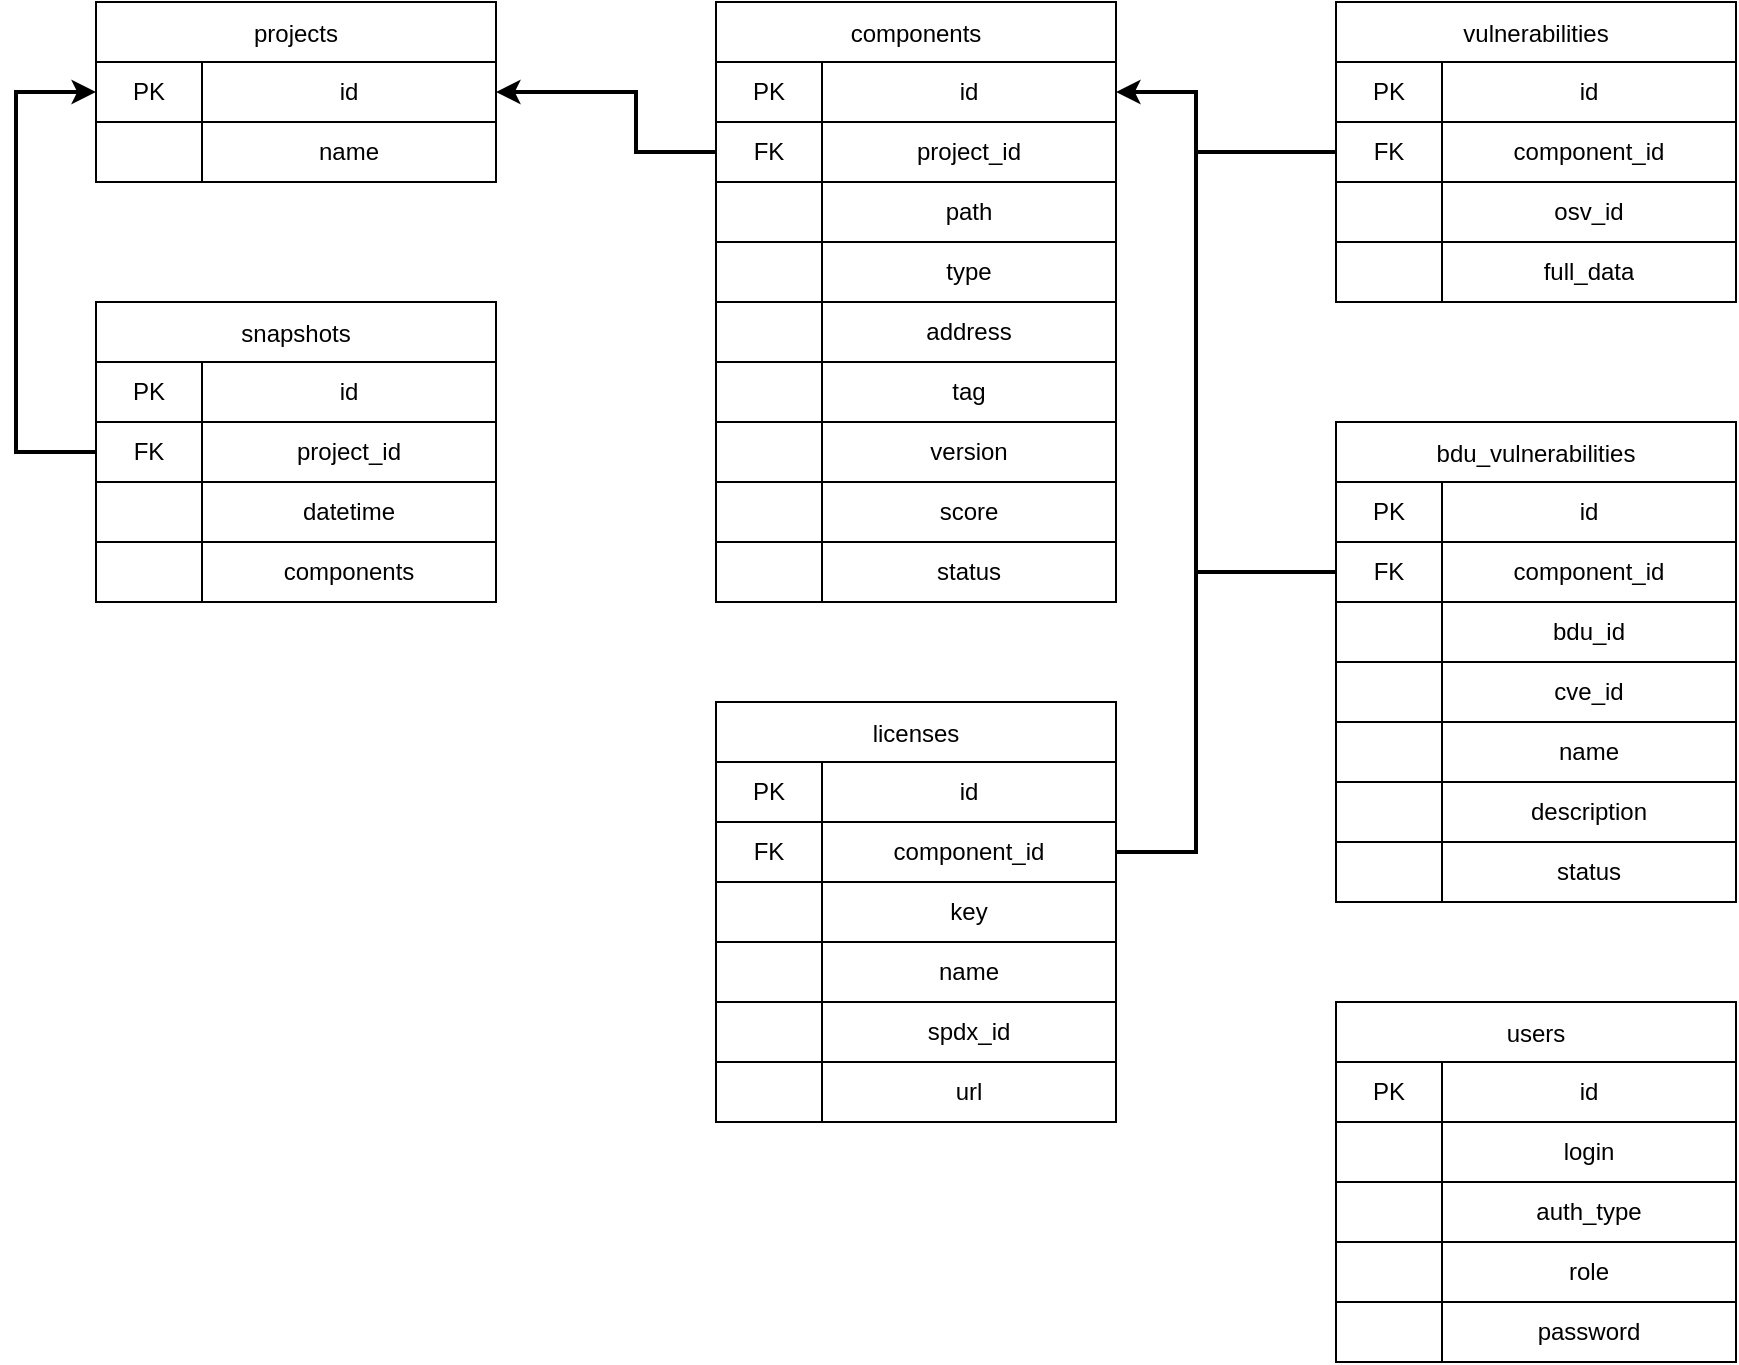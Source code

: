 <mxfile version="26.0.16">
  <diagram name="Страница — 1" id="Rh8N5LKjMndREaE10BPL">
    <mxGraphModel dx="1434" dy="791" grid="1" gridSize="10" guides="1" tooltips="1" connect="1" arrows="1" fold="1" page="0" pageScale="1" pageWidth="827" pageHeight="1169" math="0" shadow="0">
      <root>
        <mxCell id="0" />
        <mxCell id="1" parent="0" />
        <mxCell id="hA5qqlmzp00c2_-T4oen-1" value="projects" style="shape=table;startSize=30;container=1;collapsible=0;childLayout=tableLayout;" vertex="1" parent="1">
          <mxGeometry x="70" y="60" width="200" height="90" as="geometry" />
        </mxCell>
        <mxCell id="hA5qqlmzp00c2_-T4oen-2" value="" style="shape=tableRow;horizontal=0;startSize=0;swimlaneHead=0;swimlaneBody=0;strokeColor=inherit;top=0;left=0;bottom=0;right=0;collapsible=0;dropTarget=0;fillColor=none;points=[[0,0.5],[1,0.5]];portConstraint=eastwest;" vertex="1" parent="hA5qqlmzp00c2_-T4oen-1">
          <mxGeometry y="30" width="200" height="30" as="geometry" />
        </mxCell>
        <mxCell id="hA5qqlmzp00c2_-T4oen-11" value="PK" style="shape=partialRectangle;html=1;whiteSpace=wrap;connectable=0;strokeColor=inherit;overflow=hidden;fillColor=none;top=0;left=0;bottom=0;right=0;pointerEvents=1;" vertex="1" parent="hA5qqlmzp00c2_-T4oen-2">
          <mxGeometry width="53" height="30" as="geometry">
            <mxRectangle width="53" height="30" as="alternateBounds" />
          </mxGeometry>
        </mxCell>
        <mxCell id="hA5qqlmzp00c2_-T4oen-3" value="id" style="shape=partialRectangle;html=1;whiteSpace=wrap;connectable=0;strokeColor=inherit;overflow=hidden;fillColor=none;top=0;left=0;bottom=0;right=0;pointerEvents=1;" vertex="1" parent="hA5qqlmzp00c2_-T4oen-2">
          <mxGeometry x="53" width="147" height="30" as="geometry">
            <mxRectangle width="147" height="30" as="alternateBounds" />
          </mxGeometry>
        </mxCell>
        <mxCell id="hA5qqlmzp00c2_-T4oen-5" value="" style="shape=tableRow;horizontal=0;startSize=0;swimlaneHead=0;swimlaneBody=0;strokeColor=inherit;top=0;left=0;bottom=0;right=0;collapsible=0;dropTarget=0;fillColor=none;points=[[0,0.5],[1,0.5]];portConstraint=eastwest;" vertex="1" parent="hA5qqlmzp00c2_-T4oen-1">
          <mxGeometry y="60" width="200" height="30" as="geometry" />
        </mxCell>
        <mxCell id="hA5qqlmzp00c2_-T4oen-12" style="shape=partialRectangle;html=1;whiteSpace=wrap;connectable=0;strokeColor=inherit;overflow=hidden;fillColor=none;top=0;left=0;bottom=0;right=0;pointerEvents=1;" vertex="1" parent="hA5qqlmzp00c2_-T4oen-5">
          <mxGeometry width="53" height="30" as="geometry">
            <mxRectangle width="53" height="30" as="alternateBounds" />
          </mxGeometry>
        </mxCell>
        <mxCell id="hA5qqlmzp00c2_-T4oen-6" value="name" style="shape=partialRectangle;html=1;whiteSpace=wrap;connectable=0;strokeColor=inherit;overflow=hidden;fillColor=none;top=0;left=0;bottom=0;right=0;pointerEvents=1;" vertex="1" parent="hA5qqlmzp00c2_-T4oen-5">
          <mxGeometry x="53" width="147" height="30" as="geometry">
            <mxRectangle width="147" height="30" as="alternateBounds" />
          </mxGeometry>
        </mxCell>
        <mxCell id="hA5qqlmzp00c2_-T4oen-14" value="components" style="shape=table;startSize=30;container=1;collapsible=0;childLayout=tableLayout;" vertex="1" parent="1">
          <mxGeometry x="380" y="60" width="200" height="300" as="geometry" />
        </mxCell>
        <mxCell id="hA5qqlmzp00c2_-T4oen-15" value="" style="shape=tableRow;horizontal=0;startSize=0;swimlaneHead=0;swimlaneBody=0;strokeColor=inherit;top=0;left=0;bottom=0;right=0;collapsible=0;dropTarget=0;fillColor=none;points=[[0,0.5],[1,0.5]];portConstraint=eastwest;" vertex="1" parent="hA5qqlmzp00c2_-T4oen-14">
          <mxGeometry y="30" width="200" height="30" as="geometry" />
        </mxCell>
        <mxCell id="hA5qqlmzp00c2_-T4oen-16" value="PK" style="shape=partialRectangle;html=1;whiteSpace=wrap;connectable=0;strokeColor=inherit;overflow=hidden;fillColor=none;top=0;left=0;bottom=0;right=0;pointerEvents=1;" vertex="1" parent="hA5qqlmzp00c2_-T4oen-15">
          <mxGeometry width="53" height="30" as="geometry">
            <mxRectangle width="53" height="30" as="alternateBounds" />
          </mxGeometry>
        </mxCell>
        <mxCell id="hA5qqlmzp00c2_-T4oen-17" value="id" style="shape=partialRectangle;html=1;whiteSpace=wrap;connectable=0;strokeColor=inherit;overflow=hidden;fillColor=none;top=0;left=0;bottom=0;right=0;pointerEvents=1;" vertex="1" parent="hA5qqlmzp00c2_-T4oen-15">
          <mxGeometry x="53" width="147" height="30" as="geometry">
            <mxRectangle width="147" height="30" as="alternateBounds" />
          </mxGeometry>
        </mxCell>
        <mxCell id="hA5qqlmzp00c2_-T4oen-18" value="" style="shape=tableRow;horizontal=0;startSize=0;swimlaneHead=0;swimlaneBody=0;strokeColor=inherit;top=0;left=0;bottom=0;right=0;collapsible=0;dropTarget=0;fillColor=none;points=[[0,0.5],[1,0.5]];portConstraint=eastwest;" vertex="1" parent="hA5qqlmzp00c2_-T4oen-14">
          <mxGeometry y="60" width="200" height="30" as="geometry" />
        </mxCell>
        <mxCell id="hA5qqlmzp00c2_-T4oen-19" value="FK" style="shape=partialRectangle;html=1;whiteSpace=wrap;connectable=0;strokeColor=inherit;overflow=hidden;fillColor=none;top=0;left=0;bottom=0;right=0;pointerEvents=1;" vertex="1" parent="hA5qqlmzp00c2_-T4oen-18">
          <mxGeometry width="53" height="30" as="geometry">
            <mxRectangle width="53" height="30" as="alternateBounds" />
          </mxGeometry>
        </mxCell>
        <mxCell id="hA5qqlmzp00c2_-T4oen-20" value="project_id" style="shape=partialRectangle;html=1;whiteSpace=wrap;connectable=0;strokeColor=inherit;overflow=hidden;fillColor=none;top=0;left=0;bottom=0;right=0;pointerEvents=1;" vertex="1" parent="hA5qqlmzp00c2_-T4oen-18">
          <mxGeometry x="53" width="147" height="30" as="geometry">
            <mxRectangle width="147" height="30" as="alternateBounds" />
          </mxGeometry>
        </mxCell>
        <mxCell id="hA5qqlmzp00c2_-T4oen-21" style="shape=tableRow;horizontal=0;startSize=0;swimlaneHead=0;swimlaneBody=0;strokeColor=inherit;top=0;left=0;bottom=0;right=0;collapsible=0;dropTarget=0;fillColor=none;points=[[0,0.5],[1,0.5]];portConstraint=eastwest;" vertex="1" parent="hA5qqlmzp00c2_-T4oen-14">
          <mxGeometry y="90" width="200" height="30" as="geometry" />
        </mxCell>
        <mxCell id="hA5qqlmzp00c2_-T4oen-22" style="shape=partialRectangle;html=1;whiteSpace=wrap;connectable=0;strokeColor=inherit;overflow=hidden;fillColor=none;top=0;left=0;bottom=0;right=0;pointerEvents=1;" vertex="1" parent="hA5qqlmzp00c2_-T4oen-21">
          <mxGeometry width="53" height="30" as="geometry">
            <mxRectangle width="53" height="30" as="alternateBounds" />
          </mxGeometry>
        </mxCell>
        <mxCell id="hA5qqlmzp00c2_-T4oen-23" value="path" style="shape=partialRectangle;html=1;whiteSpace=wrap;connectable=0;strokeColor=inherit;overflow=hidden;fillColor=none;top=0;left=0;bottom=0;right=0;pointerEvents=1;" vertex="1" parent="hA5qqlmzp00c2_-T4oen-21">
          <mxGeometry x="53" width="147" height="30" as="geometry">
            <mxRectangle width="147" height="30" as="alternateBounds" />
          </mxGeometry>
        </mxCell>
        <mxCell id="hA5qqlmzp00c2_-T4oen-34" style="shape=tableRow;horizontal=0;startSize=0;swimlaneHead=0;swimlaneBody=0;strokeColor=inherit;top=0;left=0;bottom=0;right=0;collapsible=0;dropTarget=0;fillColor=none;points=[[0,0.5],[1,0.5]];portConstraint=eastwest;" vertex="1" parent="hA5qqlmzp00c2_-T4oen-14">
          <mxGeometry y="120" width="200" height="30" as="geometry" />
        </mxCell>
        <mxCell id="hA5qqlmzp00c2_-T4oen-35" style="shape=partialRectangle;html=1;whiteSpace=wrap;connectable=0;strokeColor=inherit;overflow=hidden;fillColor=none;top=0;left=0;bottom=0;right=0;pointerEvents=1;" vertex="1" parent="hA5qqlmzp00c2_-T4oen-34">
          <mxGeometry width="53" height="30" as="geometry">
            <mxRectangle width="53" height="30" as="alternateBounds" />
          </mxGeometry>
        </mxCell>
        <mxCell id="hA5qqlmzp00c2_-T4oen-36" value="type" style="shape=partialRectangle;html=1;whiteSpace=wrap;connectable=0;strokeColor=inherit;overflow=hidden;fillColor=none;top=0;left=0;bottom=0;right=0;pointerEvents=1;" vertex="1" parent="hA5qqlmzp00c2_-T4oen-34">
          <mxGeometry x="53" width="147" height="30" as="geometry">
            <mxRectangle width="147" height="30" as="alternateBounds" />
          </mxGeometry>
        </mxCell>
        <mxCell id="hA5qqlmzp00c2_-T4oen-31" style="shape=tableRow;horizontal=0;startSize=0;swimlaneHead=0;swimlaneBody=0;strokeColor=inherit;top=0;left=0;bottom=0;right=0;collapsible=0;dropTarget=0;fillColor=none;points=[[0,0.5],[1,0.5]];portConstraint=eastwest;" vertex="1" parent="hA5qqlmzp00c2_-T4oen-14">
          <mxGeometry y="150" width="200" height="30" as="geometry" />
        </mxCell>
        <mxCell id="hA5qqlmzp00c2_-T4oen-32" style="shape=partialRectangle;html=1;whiteSpace=wrap;connectable=0;strokeColor=inherit;overflow=hidden;fillColor=none;top=0;left=0;bottom=0;right=0;pointerEvents=1;" vertex="1" parent="hA5qqlmzp00c2_-T4oen-31">
          <mxGeometry width="53" height="30" as="geometry">
            <mxRectangle width="53" height="30" as="alternateBounds" />
          </mxGeometry>
        </mxCell>
        <mxCell id="hA5qqlmzp00c2_-T4oen-33" value="address" style="shape=partialRectangle;html=1;whiteSpace=wrap;connectable=0;strokeColor=inherit;overflow=hidden;fillColor=none;top=0;left=0;bottom=0;right=0;pointerEvents=1;" vertex="1" parent="hA5qqlmzp00c2_-T4oen-31">
          <mxGeometry x="53" width="147" height="30" as="geometry">
            <mxRectangle width="147" height="30" as="alternateBounds" />
          </mxGeometry>
        </mxCell>
        <mxCell id="hA5qqlmzp00c2_-T4oen-28" style="shape=tableRow;horizontal=0;startSize=0;swimlaneHead=0;swimlaneBody=0;strokeColor=inherit;top=0;left=0;bottom=0;right=0;collapsible=0;dropTarget=0;fillColor=none;points=[[0,0.5],[1,0.5]];portConstraint=eastwest;" vertex="1" parent="hA5qqlmzp00c2_-T4oen-14">
          <mxGeometry y="180" width="200" height="30" as="geometry" />
        </mxCell>
        <mxCell id="hA5qqlmzp00c2_-T4oen-29" style="shape=partialRectangle;html=1;whiteSpace=wrap;connectable=0;strokeColor=inherit;overflow=hidden;fillColor=none;top=0;left=0;bottom=0;right=0;pointerEvents=1;" vertex="1" parent="hA5qqlmzp00c2_-T4oen-28">
          <mxGeometry width="53" height="30" as="geometry">
            <mxRectangle width="53" height="30" as="alternateBounds" />
          </mxGeometry>
        </mxCell>
        <mxCell id="hA5qqlmzp00c2_-T4oen-30" value="tag" style="shape=partialRectangle;html=1;whiteSpace=wrap;connectable=0;strokeColor=inherit;overflow=hidden;fillColor=none;top=0;left=0;bottom=0;right=0;pointerEvents=1;" vertex="1" parent="hA5qqlmzp00c2_-T4oen-28">
          <mxGeometry x="53" width="147" height="30" as="geometry">
            <mxRectangle width="147" height="30" as="alternateBounds" />
          </mxGeometry>
        </mxCell>
        <mxCell id="hA5qqlmzp00c2_-T4oen-25" style="shape=tableRow;horizontal=0;startSize=0;swimlaneHead=0;swimlaneBody=0;strokeColor=inherit;top=0;left=0;bottom=0;right=0;collapsible=0;dropTarget=0;fillColor=none;points=[[0,0.5],[1,0.5]];portConstraint=eastwest;" vertex="1" parent="hA5qqlmzp00c2_-T4oen-14">
          <mxGeometry y="210" width="200" height="30" as="geometry" />
        </mxCell>
        <mxCell id="hA5qqlmzp00c2_-T4oen-26" style="shape=partialRectangle;html=1;whiteSpace=wrap;connectable=0;strokeColor=inherit;overflow=hidden;fillColor=none;top=0;left=0;bottom=0;right=0;pointerEvents=1;" vertex="1" parent="hA5qqlmzp00c2_-T4oen-25">
          <mxGeometry width="53" height="30" as="geometry">
            <mxRectangle width="53" height="30" as="alternateBounds" />
          </mxGeometry>
        </mxCell>
        <mxCell id="hA5qqlmzp00c2_-T4oen-27" value="version" style="shape=partialRectangle;html=1;whiteSpace=wrap;connectable=0;strokeColor=inherit;overflow=hidden;fillColor=none;top=0;left=0;bottom=0;right=0;pointerEvents=1;" vertex="1" parent="hA5qqlmzp00c2_-T4oen-25">
          <mxGeometry x="53" width="147" height="30" as="geometry">
            <mxRectangle width="147" height="30" as="alternateBounds" />
          </mxGeometry>
        </mxCell>
        <mxCell id="hA5qqlmzp00c2_-T4oen-37" style="shape=tableRow;horizontal=0;startSize=0;swimlaneHead=0;swimlaneBody=0;strokeColor=inherit;top=0;left=0;bottom=0;right=0;collapsible=0;dropTarget=0;fillColor=none;points=[[0,0.5],[1,0.5]];portConstraint=eastwest;" vertex="1" parent="hA5qqlmzp00c2_-T4oen-14">
          <mxGeometry y="240" width="200" height="30" as="geometry" />
        </mxCell>
        <mxCell id="hA5qqlmzp00c2_-T4oen-38" style="shape=partialRectangle;html=1;whiteSpace=wrap;connectable=0;strokeColor=inherit;overflow=hidden;fillColor=none;top=0;left=0;bottom=0;right=0;pointerEvents=1;" vertex="1" parent="hA5qqlmzp00c2_-T4oen-37">
          <mxGeometry width="53" height="30" as="geometry">
            <mxRectangle width="53" height="30" as="alternateBounds" />
          </mxGeometry>
        </mxCell>
        <mxCell id="hA5qqlmzp00c2_-T4oen-39" value="score" style="shape=partialRectangle;html=1;whiteSpace=wrap;connectable=0;strokeColor=inherit;overflow=hidden;fillColor=none;top=0;left=0;bottom=0;right=0;pointerEvents=1;" vertex="1" parent="hA5qqlmzp00c2_-T4oen-37">
          <mxGeometry x="53" width="147" height="30" as="geometry">
            <mxRectangle width="147" height="30" as="alternateBounds" />
          </mxGeometry>
        </mxCell>
        <mxCell id="hA5qqlmzp00c2_-T4oen-40" style="shape=tableRow;horizontal=0;startSize=0;swimlaneHead=0;swimlaneBody=0;strokeColor=inherit;top=0;left=0;bottom=0;right=0;collapsible=0;dropTarget=0;fillColor=none;points=[[0,0.5],[1,0.5]];portConstraint=eastwest;" vertex="1" parent="hA5qqlmzp00c2_-T4oen-14">
          <mxGeometry y="270" width="200" height="30" as="geometry" />
        </mxCell>
        <mxCell id="hA5qqlmzp00c2_-T4oen-41" style="shape=partialRectangle;html=1;whiteSpace=wrap;connectable=0;strokeColor=inherit;overflow=hidden;fillColor=none;top=0;left=0;bottom=0;right=0;pointerEvents=1;" vertex="1" parent="hA5qqlmzp00c2_-T4oen-40">
          <mxGeometry width="53" height="30" as="geometry">
            <mxRectangle width="53" height="30" as="alternateBounds" />
          </mxGeometry>
        </mxCell>
        <mxCell id="hA5qqlmzp00c2_-T4oen-42" value="status" style="shape=partialRectangle;html=1;whiteSpace=wrap;connectable=0;strokeColor=inherit;overflow=hidden;fillColor=none;top=0;left=0;bottom=0;right=0;pointerEvents=1;" vertex="1" parent="hA5qqlmzp00c2_-T4oen-40">
          <mxGeometry x="53" width="147" height="30" as="geometry">
            <mxRectangle width="147" height="30" as="alternateBounds" />
          </mxGeometry>
        </mxCell>
        <mxCell id="hA5qqlmzp00c2_-T4oen-46" value="snapshots" style="shape=table;startSize=30;container=1;collapsible=0;childLayout=tableLayout;" vertex="1" parent="1">
          <mxGeometry x="70" y="210" width="200" height="150" as="geometry" />
        </mxCell>
        <mxCell id="hA5qqlmzp00c2_-T4oen-47" value="" style="shape=tableRow;horizontal=0;startSize=0;swimlaneHead=0;swimlaneBody=0;strokeColor=inherit;top=0;left=0;bottom=0;right=0;collapsible=0;dropTarget=0;fillColor=none;points=[[0,0.5],[1,0.5]];portConstraint=eastwest;" vertex="1" parent="hA5qqlmzp00c2_-T4oen-46">
          <mxGeometry y="30" width="200" height="30" as="geometry" />
        </mxCell>
        <mxCell id="hA5qqlmzp00c2_-T4oen-48" value="PK" style="shape=partialRectangle;html=1;whiteSpace=wrap;connectable=0;strokeColor=inherit;overflow=hidden;fillColor=none;top=0;left=0;bottom=0;right=0;pointerEvents=1;" vertex="1" parent="hA5qqlmzp00c2_-T4oen-47">
          <mxGeometry width="53" height="30" as="geometry">
            <mxRectangle width="53" height="30" as="alternateBounds" />
          </mxGeometry>
        </mxCell>
        <mxCell id="hA5qqlmzp00c2_-T4oen-49" value="id" style="shape=partialRectangle;html=1;whiteSpace=wrap;connectable=0;strokeColor=inherit;overflow=hidden;fillColor=none;top=0;left=0;bottom=0;right=0;pointerEvents=1;" vertex="1" parent="hA5qqlmzp00c2_-T4oen-47">
          <mxGeometry x="53" width="147" height="30" as="geometry">
            <mxRectangle width="147" height="30" as="alternateBounds" />
          </mxGeometry>
        </mxCell>
        <mxCell id="hA5qqlmzp00c2_-T4oen-50" value="" style="shape=tableRow;horizontal=0;startSize=0;swimlaneHead=0;swimlaneBody=0;strokeColor=inherit;top=0;left=0;bottom=0;right=0;collapsible=0;dropTarget=0;fillColor=none;points=[[0,0.5],[1,0.5]];portConstraint=eastwest;" vertex="1" parent="hA5qqlmzp00c2_-T4oen-46">
          <mxGeometry y="60" width="200" height="30" as="geometry" />
        </mxCell>
        <mxCell id="hA5qqlmzp00c2_-T4oen-51" value="FK" style="shape=partialRectangle;html=1;whiteSpace=wrap;connectable=0;strokeColor=inherit;overflow=hidden;fillColor=none;top=0;left=0;bottom=0;right=0;pointerEvents=1;" vertex="1" parent="hA5qqlmzp00c2_-T4oen-50">
          <mxGeometry width="53" height="30" as="geometry">
            <mxRectangle width="53" height="30" as="alternateBounds" />
          </mxGeometry>
        </mxCell>
        <mxCell id="hA5qqlmzp00c2_-T4oen-52" value="project_id" style="shape=partialRectangle;html=1;whiteSpace=wrap;connectable=0;strokeColor=inherit;overflow=hidden;fillColor=none;top=0;left=0;bottom=0;right=0;pointerEvents=1;" vertex="1" parent="hA5qqlmzp00c2_-T4oen-50">
          <mxGeometry x="53" width="147" height="30" as="geometry">
            <mxRectangle width="147" height="30" as="alternateBounds" />
          </mxGeometry>
        </mxCell>
        <mxCell id="hA5qqlmzp00c2_-T4oen-53" style="shape=tableRow;horizontal=0;startSize=0;swimlaneHead=0;swimlaneBody=0;strokeColor=inherit;top=0;left=0;bottom=0;right=0;collapsible=0;dropTarget=0;fillColor=none;points=[[0,0.5],[1,0.5]];portConstraint=eastwest;" vertex="1" parent="hA5qqlmzp00c2_-T4oen-46">
          <mxGeometry y="90" width="200" height="30" as="geometry" />
        </mxCell>
        <mxCell id="hA5qqlmzp00c2_-T4oen-54" style="shape=partialRectangle;html=1;whiteSpace=wrap;connectable=0;strokeColor=inherit;overflow=hidden;fillColor=none;top=0;left=0;bottom=0;right=0;pointerEvents=1;" vertex="1" parent="hA5qqlmzp00c2_-T4oen-53">
          <mxGeometry width="53" height="30" as="geometry">
            <mxRectangle width="53" height="30" as="alternateBounds" />
          </mxGeometry>
        </mxCell>
        <mxCell id="hA5qqlmzp00c2_-T4oen-55" value="datetime" style="shape=partialRectangle;html=1;whiteSpace=wrap;connectable=0;strokeColor=inherit;overflow=hidden;fillColor=none;top=0;left=0;bottom=0;right=0;pointerEvents=1;" vertex="1" parent="hA5qqlmzp00c2_-T4oen-53">
          <mxGeometry x="53" width="147" height="30" as="geometry">
            <mxRectangle width="147" height="30" as="alternateBounds" />
          </mxGeometry>
        </mxCell>
        <mxCell id="hA5qqlmzp00c2_-T4oen-56" style="shape=tableRow;horizontal=0;startSize=0;swimlaneHead=0;swimlaneBody=0;strokeColor=inherit;top=0;left=0;bottom=0;right=0;collapsible=0;dropTarget=0;fillColor=none;points=[[0,0.5],[1,0.5]];portConstraint=eastwest;" vertex="1" parent="hA5qqlmzp00c2_-T4oen-46">
          <mxGeometry y="120" width="200" height="30" as="geometry" />
        </mxCell>
        <mxCell id="hA5qqlmzp00c2_-T4oen-57" style="shape=partialRectangle;html=1;whiteSpace=wrap;connectable=0;strokeColor=inherit;overflow=hidden;fillColor=none;top=0;left=0;bottom=0;right=0;pointerEvents=1;" vertex="1" parent="hA5qqlmzp00c2_-T4oen-56">
          <mxGeometry width="53" height="30" as="geometry">
            <mxRectangle width="53" height="30" as="alternateBounds" />
          </mxGeometry>
        </mxCell>
        <mxCell id="hA5qqlmzp00c2_-T4oen-58" value="components" style="shape=partialRectangle;html=1;whiteSpace=wrap;connectable=0;strokeColor=inherit;overflow=hidden;fillColor=none;top=0;left=0;bottom=0;right=0;pointerEvents=1;" vertex="1" parent="hA5qqlmzp00c2_-T4oen-56">
          <mxGeometry x="53" width="147" height="30" as="geometry">
            <mxRectangle width="147" height="30" as="alternateBounds" />
          </mxGeometry>
        </mxCell>
        <mxCell id="hA5qqlmzp00c2_-T4oen-59" value="vulnerabilities" style="shape=table;startSize=30;container=1;collapsible=0;childLayout=tableLayout;" vertex="1" parent="1">
          <mxGeometry x="690" y="60" width="200" height="150" as="geometry" />
        </mxCell>
        <mxCell id="hA5qqlmzp00c2_-T4oen-60" value="" style="shape=tableRow;horizontal=0;startSize=0;swimlaneHead=0;swimlaneBody=0;strokeColor=inherit;top=0;left=0;bottom=0;right=0;collapsible=0;dropTarget=0;fillColor=none;points=[[0,0.5],[1,0.5]];portConstraint=eastwest;" vertex="1" parent="hA5qqlmzp00c2_-T4oen-59">
          <mxGeometry y="30" width="200" height="30" as="geometry" />
        </mxCell>
        <mxCell id="hA5qqlmzp00c2_-T4oen-61" value="PK" style="shape=partialRectangle;html=1;whiteSpace=wrap;connectable=0;strokeColor=inherit;overflow=hidden;fillColor=none;top=0;left=0;bottom=0;right=0;pointerEvents=1;" vertex="1" parent="hA5qqlmzp00c2_-T4oen-60">
          <mxGeometry width="53" height="30" as="geometry">
            <mxRectangle width="53" height="30" as="alternateBounds" />
          </mxGeometry>
        </mxCell>
        <mxCell id="hA5qqlmzp00c2_-T4oen-62" value="id" style="shape=partialRectangle;html=1;whiteSpace=wrap;connectable=0;strokeColor=inherit;overflow=hidden;fillColor=none;top=0;left=0;bottom=0;right=0;pointerEvents=1;" vertex="1" parent="hA5qqlmzp00c2_-T4oen-60">
          <mxGeometry x="53" width="147" height="30" as="geometry">
            <mxRectangle width="147" height="30" as="alternateBounds" />
          </mxGeometry>
        </mxCell>
        <mxCell id="hA5qqlmzp00c2_-T4oen-63" value="" style="shape=tableRow;horizontal=0;startSize=0;swimlaneHead=0;swimlaneBody=0;strokeColor=inherit;top=0;left=0;bottom=0;right=0;collapsible=0;dropTarget=0;fillColor=none;points=[[0,0.5],[1,0.5]];portConstraint=eastwest;" vertex="1" parent="hA5qqlmzp00c2_-T4oen-59">
          <mxGeometry y="60" width="200" height="30" as="geometry" />
        </mxCell>
        <mxCell id="hA5qqlmzp00c2_-T4oen-64" value="FK" style="shape=partialRectangle;html=1;whiteSpace=wrap;connectable=0;strokeColor=inherit;overflow=hidden;fillColor=none;top=0;left=0;bottom=0;right=0;pointerEvents=1;" vertex="1" parent="hA5qqlmzp00c2_-T4oen-63">
          <mxGeometry width="53" height="30" as="geometry">
            <mxRectangle width="53" height="30" as="alternateBounds" />
          </mxGeometry>
        </mxCell>
        <mxCell id="hA5qqlmzp00c2_-T4oen-65" value="component_id" style="shape=partialRectangle;html=1;whiteSpace=wrap;connectable=0;strokeColor=inherit;overflow=hidden;fillColor=none;top=0;left=0;bottom=0;right=0;pointerEvents=1;" vertex="1" parent="hA5qqlmzp00c2_-T4oen-63">
          <mxGeometry x="53" width="147" height="30" as="geometry">
            <mxRectangle width="147" height="30" as="alternateBounds" />
          </mxGeometry>
        </mxCell>
        <mxCell id="hA5qqlmzp00c2_-T4oen-66" style="shape=tableRow;horizontal=0;startSize=0;swimlaneHead=0;swimlaneBody=0;strokeColor=inherit;top=0;left=0;bottom=0;right=0;collapsible=0;dropTarget=0;fillColor=none;points=[[0,0.5],[1,0.5]];portConstraint=eastwest;" vertex="1" parent="hA5qqlmzp00c2_-T4oen-59">
          <mxGeometry y="90" width="200" height="30" as="geometry" />
        </mxCell>
        <mxCell id="hA5qqlmzp00c2_-T4oen-67" style="shape=partialRectangle;html=1;whiteSpace=wrap;connectable=0;strokeColor=inherit;overflow=hidden;fillColor=none;top=0;left=0;bottom=0;right=0;pointerEvents=1;" vertex="1" parent="hA5qqlmzp00c2_-T4oen-66">
          <mxGeometry width="53" height="30" as="geometry">
            <mxRectangle width="53" height="30" as="alternateBounds" />
          </mxGeometry>
        </mxCell>
        <mxCell id="hA5qqlmzp00c2_-T4oen-68" value="osv_id" style="shape=partialRectangle;html=1;whiteSpace=wrap;connectable=0;strokeColor=inherit;overflow=hidden;fillColor=none;top=0;left=0;bottom=0;right=0;pointerEvents=1;" vertex="1" parent="hA5qqlmzp00c2_-T4oen-66">
          <mxGeometry x="53" width="147" height="30" as="geometry">
            <mxRectangle width="147" height="30" as="alternateBounds" />
          </mxGeometry>
        </mxCell>
        <mxCell id="hA5qqlmzp00c2_-T4oen-69" style="shape=tableRow;horizontal=0;startSize=0;swimlaneHead=0;swimlaneBody=0;strokeColor=inherit;top=0;left=0;bottom=0;right=0;collapsible=0;dropTarget=0;fillColor=none;points=[[0,0.5],[1,0.5]];portConstraint=eastwest;" vertex="1" parent="hA5qqlmzp00c2_-T4oen-59">
          <mxGeometry y="120" width="200" height="30" as="geometry" />
        </mxCell>
        <mxCell id="hA5qqlmzp00c2_-T4oen-70" style="shape=partialRectangle;html=1;whiteSpace=wrap;connectable=0;strokeColor=inherit;overflow=hidden;fillColor=none;top=0;left=0;bottom=0;right=0;pointerEvents=1;" vertex="1" parent="hA5qqlmzp00c2_-T4oen-69">
          <mxGeometry width="53" height="30" as="geometry">
            <mxRectangle width="53" height="30" as="alternateBounds" />
          </mxGeometry>
        </mxCell>
        <mxCell id="hA5qqlmzp00c2_-T4oen-71" value="full_data" style="shape=partialRectangle;html=1;whiteSpace=wrap;connectable=0;strokeColor=inherit;overflow=hidden;fillColor=none;top=0;left=0;bottom=0;right=0;pointerEvents=1;" vertex="1" parent="hA5qqlmzp00c2_-T4oen-69">
          <mxGeometry x="53" width="147" height="30" as="geometry">
            <mxRectangle width="147" height="30" as="alternateBounds" />
          </mxGeometry>
        </mxCell>
        <mxCell id="hA5qqlmzp00c2_-T4oen-72" value="users" style="shape=table;startSize=30;container=1;collapsible=0;childLayout=tableLayout;" vertex="1" parent="1">
          <mxGeometry x="690" y="560" width="200" height="180" as="geometry" />
        </mxCell>
        <mxCell id="hA5qqlmzp00c2_-T4oen-73" value="" style="shape=tableRow;horizontal=0;startSize=0;swimlaneHead=0;swimlaneBody=0;strokeColor=inherit;top=0;left=0;bottom=0;right=0;collapsible=0;dropTarget=0;fillColor=none;points=[[0,0.5],[1,0.5]];portConstraint=eastwest;" vertex="1" parent="hA5qqlmzp00c2_-T4oen-72">
          <mxGeometry y="30" width="200" height="30" as="geometry" />
        </mxCell>
        <mxCell id="hA5qqlmzp00c2_-T4oen-74" value="PK" style="shape=partialRectangle;html=1;whiteSpace=wrap;connectable=0;strokeColor=inherit;overflow=hidden;fillColor=none;top=0;left=0;bottom=0;right=0;pointerEvents=1;" vertex="1" parent="hA5qqlmzp00c2_-T4oen-73">
          <mxGeometry width="53" height="30" as="geometry">
            <mxRectangle width="53" height="30" as="alternateBounds" />
          </mxGeometry>
        </mxCell>
        <mxCell id="hA5qqlmzp00c2_-T4oen-75" value="id" style="shape=partialRectangle;html=1;whiteSpace=wrap;connectable=0;strokeColor=inherit;overflow=hidden;fillColor=none;top=0;left=0;bottom=0;right=0;pointerEvents=1;" vertex="1" parent="hA5qqlmzp00c2_-T4oen-73">
          <mxGeometry x="53" width="147" height="30" as="geometry">
            <mxRectangle width="147" height="30" as="alternateBounds" />
          </mxGeometry>
        </mxCell>
        <mxCell id="hA5qqlmzp00c2_-T4oen-76" value="" style="shape=tableRow;horizontal=0;startSize=0;swimlaneHead=0;swimlaneBody=0;strokeColor=inherit;top=0;left=0;bottom=0;right=0;collapsible=0;dropTarget=0;fillColor=none;points=[[0,0.5],[1,0.5]];portConstraint=eastwest;" vertex="1" parent="hA5qqlmzp00c2_-T4oen-72">
          <mxGeometry y="60" width="200" height="30" as="geometry" />
        </mxCell>
        <mxCell id="hA5qqlmzp00c2_-T4oen-77" value="" style="shape=partialRectangle;html=1;whiteSpace=wrap;connectable=0;strokeColor=inherit;overflow=hidden;fillColor=none;top=0;left=0;bottom=0;right=0;pointerEvents=1;" vertex="1" parent="hA5qqlmzp00c2_-T4oen-76">
          <mxGeometry width="53" height="30" as="geometry">
            <mxRectangle width="53" height="30" as="alternateBounds" />
          </mxGeometry>
        </mxCell>
        <mxCell id="hA5qqlmzp00c2_-T4oen-78" value="login" style="shape=partialRectangle;html=1;whiteSpace=wrap;connectable=0;strokeColor=inherit;overflow=hidden;fillColor=none;top=0;left=0;bottom=0;right=0;pointerEvents=1;" vertex="1" parent="hA5qqlmzp00c2_-T4oen-76">
          <mxGeometry x="53" width="147" height="30" as="geometry">
            <mxRectangle width="147" height="30" as="alternateBounds" />
          </mxGeometry>
        </mxCell>
        <mxCell id="hA5qqlmzp00c2_-T4oen-79" style="shape=tableRow;horizontal=0;startSize=0;swimlaneHead=0;swimlaneBody=0;strokeColor=inherit;top=0;left=0;bottom=0;right=0;collapsible=0;dropTarget=0;fillColor=none;points=[[0,0.5],[1,0.5]];portConstraint=eastwest;" vertex="1" parent="hA5qqlmzp00c2_-T4oen-72">
          <mxGeometry y="90" width="200" height="30" as="geometry" />
        </mxCell>
        <mxCell id="hA5qqlmzp00c2_-T4oen-80" style="shape=partialRectangle;html=1;whiteSpace=wrap;connectable=0;strokeColor=inherit;overflow=hidden;fillColor=none;top=0;left=0;bottom=0;right=0;pointerEvents=1;" vertex="1" parent="hA5qqlmzp00c2_-T4oen-79">
          <mxGeometry width="53" height="30" as="geometry">
            <mxRectangle width="53" height="30" as="alternateBounds" />
          </mxGeometry>
        </mxCell>
        <mxCell id="hA5qqlmzp00c2_-T4oen-81" value="auth_type" style="shape=partialRectangle;html=1;whiteSpace=wrap;connectable=0;strokeColor=inherit;overflow=hidden;fillColor=none;top=0;left=0;bottom=0;right=0;pointerEvents=1;" vertex="1" parent="hA5qqlmzp00c2_-T4oen-79">
          <mxGeometry x="53" width="147" height="30" as="geometry">
            <mxRectangle width="147" height="30" as="alternateBounds" />
          </mxGeometry>
        </mxCell>
        <mxCell id="hA5qqlmzp00c2_-T4oen-82" style="shape=tableRow;horizontal=0;startSize=0;swimlaneHead=0;swimlaneBody=0;strokeColor=inherit;top=0;left=0;bottom=0;right=0;collapsible=0;dropTarget=0;fillColor=none;points=[[0,0.5],[1,0.5]];portConstraint=eastwest;" vertex="1" parent="hA5qqlmzp00c2_-T4oen-72">
          <mxGeometry y="120" width="200" height="30" as="geometry" />
        </mxCell>
        <mxCell id="hA5qqlmzp00c2_-T4oen-83" style="shape=partialRectangle;html=1;whiteSpace=wrap;connectable=0;strokeColor=inherit;overflow=hidden;fillColor=none;top=0;left=0;bottom=0;right=0;pointerEvents=1;" vertex="1" parent="hA5qqlmzp00c2_-T4oen-82">
          <mxGeometry width="53" height="30" as="geometry">
            <mxRectangle width="53" height="30" as="alternateBounds" />
          </mxGeometry>
        </mxCell>
        <mxCell id="hA5qqlmzp00c2_-T4oen-84" value="role" style="shape=partialRectangle;html=1;whiteSpace=wrap;connectable=0;strokeColor=inherit;overflow=hidden;fillColor=none;top=0;left=0;bottom=0;right=0;pointerEvents=1;" vertex="1" parent="hA5qqlmzp00c2_-T4oen-82">
          <mxGeometry x="53" width="147" height="30" as="geometry">
            <mxRectangle width="147" height="30" as="alternateBounds" />
          </mxGeometry>
        </mxCell>
        <mxCell id="hA5qqlmzp00c2_-T4oen-85" style="shape=tableRow;horizontal=0;startSize=0;swimlaneHead=0;swimlaneBody=0;strokeColor=inherit;top=0;left=0;bottom=0;right=0;collapsible=0;dropTarget=0;fillColor=none;points=[[0,0.5],[1,0.5]];portConstraint=eastwest;" vertex="1" parent="hA5qqlmzp00c2_-T4oen-72">
          <mxGeometry y="150" width="200" height="30" as="geometry" />
        </mxCell>
        <mxCell id="hA5qqlmzp00c2_-T4oen-86" style="shape=partialRectangle;html=1;whiteSpace=wrap;connectable=0;strokeColor=inherit;overflow=hidden;fillColor=none;top=0;left=0;bottom=0;right=0;pointerEvents=1;" vertex="1" parent="hA5qqlmzp00c2_-T4oen-85">
          <mxGeometry width="53" height="30" as="geometry">
            <mxRectangle width="53" height="30" as="alternateBounds" />
          </mxGeometry>
        </mxCell>
        <mxCell id="hA5qqlmzp00c2_-T4oen-87" value="password" style="shape=partialRectangle;html=1;whiteSpace=wrap;connectable=0;strokeColor=inherit;overflow=hidden;fillColor=none;top=0;left=0;bottom=0;right=0;pointerEvents=1;" vertex="1" parent="hA5qqlmzp00c2_-T4oen-85">
          <mxGeometry x="53" width="147" height="30" as="geometry">
            <mxRectangle width="147" height="30" as="alternateBounds" />
          </mxGeometry>
        </mxCell>
        <mxCell id="hA5qqlmzp00c2_-T4oen-88" value="licenses" style="shape=table;startSize=30;container=1;collapsible=0;childLayout=tableLayout;" vertex="1" parent="1">
          <mxGeometry x="380" y="410" width="200" height="210" as="geometry" />
        </mxCell>
        <mxCell id="hA5qqlmzp00c2_-T4oen-89" value="" style="shape=tableRow;horizontal=0;startSize=0;swimlaneHead=0;swimlaneBody=0;strokeColor=inherit;top=0;left=0;bottom=0;right=0;collapsible=0;dropTarget=0;fillColor=none;points=[[0,0.5],[1,0.5]];portConstraint=eastwest;" vertex="1" parent="hA5qqlmzp00c2_-T4oen-88">
          <mxGeometry y="30" width="200" height="30" as="geometry" />
        </mxCell>
        <mxCell id="hA5qqlmzp00c2_-T4oen-90" value="PK" style="shape=partialRectangle;html=1;whiteSpace=wrap;connectable=0;strokeColor=inherit;overflow=hidden;fillColor=none;top=0;left=0;bottom=0;right=0;pointerEvents=1;" vertex="1" parent="hA5qqlmzp00c2_-T4oen-89">
          <mxGeometry width="53" height="30" as="geometry">
            <mxRectangle width="53" height="30" as="alternateBounds" />
          </mxGeometry>
        </mxCell>
        <mxCell id="hA5qqlmzp00c2_-T4oen-91" value="id" style="shape=partialRectangle;html=1;whiteSpace=wrap;connectable=0;strokeColor=inherit;overflow=hidden;fillColor=none;top=0;left=0;bottom=0;right=0;pointerEvents=1;" vertex="1" parent="hA5qqlmzp00c2_-T4oen-89">
          <mxGeometry x="53" width="147" height="30" as="geometry">
            <mxRectangle width="147" height="30" as="alternateBounds" />
          </mxGeometry>
        </mxCell>
        <mxCell id="hA5qqlmzp00c2_-T4oen-92" value="" style="shape=tableRow;horizontal=0;startSize=0;swimlaneHead=0;swimlaneBody=0;strokeColor=inherit;top=0;left=0;bottom=0;right=0;collapsible=0;dropTarget=0;fillColor=none;points=[[0,0.5],[1,0.5]];portConstraint=eastwest;" vertex="1" parent="hA5qqlmzp00c2_-T4oen-88">
          <mxGeometry y="60" width="200" height="30" as="geometry" />
        </mxCell>
        <mxCell id="hA5qqlmzp00c2_-T4oen-93" value="FK" style="shape=partialRectangle;html=1;whiteSpace=wrap;connectable=0;strokeColor=inherit;overflow=hidden;fillColor=none;top=0;left=0;bottom=0;right=0;pointerEvents=1;" vertex="1" parent="hA5qqlmzp00c2_-T4oen-92">
          <mxGeometry width="53" height="30" as="geometry">
            <mxRectangle width="53" height="30" as="alternateBounds" />
          </mxGeometry>
        </mxCell>
        <mxCell id="hA5qqlmzp00c2_-T4oen-94" value="component_id" style="shape=partialRectangle;html=1;whiteSpace=wrap;connectable=0;strokeColor=inherit;overflow=hidden;fillColor=none;top=0;left=0;bottom=0;right=0;pointerEvents=1;" vertex="1" parent="hA5qqlmzp00c2_-T4oen-92">
          <mxGeometry x="53" width="147" height="30" as="geometry">
            <mxRectangle width="147" height="30" as="alternateBounds" />
          </mxGeometry>
        </mxCell>
        <mxCell id="hA5qqlmzp00c2_-T4oen-95" style="shape=tableRow;horizontal=0;startSize=0;swimlaneHead=0;swimlaneBody=0;strokeColor=inherit;top=0;left=0;bottom=0;right=0;collapsible=0;dropTarget=0;fillColor=none;points=[[0,0.5],[1,0.5]];portConstraint=eastwest;" vertex="1" parent="hA5qqlmzp00c2_-T4oen-88">
          <mxGeometry y="90" width="200" height="30" as="geometry" />
        </mxCell>
        <mxCell id="hA5qqlmzp00c2_-T4oen-96" style="shape=partialRectangle;html=1;whiteSpace=wrap;connectable=0;strokeColor=inherit;overflow=hidden;fillColor=none;top=0;left=0;bottom=0;right=0;pointerEvents=1;" vertex="1" parent="hA5qqlmzp00c2_-T4oen-95">
          <mxGeometry width="53" height="30" as="geometry">
            <mxRectangle width="53" height="30" as="alternateBounds" />
          </mxGeometry>
        </mxCell>
        <mxCell id="hA5qqlmzp00c2_-T4oen-97" value="key" style="shape=partialRectangle;html=1;whiteSpace=wrap;connectable=0;strokeColor=inherit;overflow=hidden;fillColor=none;top=0;left=0;bottom=0;right=0;pointerEvents=1;" vertex="1" parent="hA5qqlmzp00c2_-T4oen-95">
          <mxGeometry x="53" width="147" height="30" as="geometry">
            <mxRectangle width="147" height="30" as="alternateBounds" />
          </mxGeometry>
        </mxCell>
        <mxCell id="hA5qqlmzp00c2_-T4oen-98" style="shape=tableRow;horizontal=0;startSize=0;swimlaneHead=0;swimlaneBody=0;strokeColor=inherit;top=0;left=0;bottom=0;right=0;collapsible=0;dropTarget=0;fillColor=none;points=[[0,0.5],[1,0.5]];portConstraint=eastwest;" vertex="1" parent="hA5qqlmzp00c2_-T4oen-88">
          <mxGeometry y="120" width="200" height="30" as="geometry" />
        </mxCell>
        <mxCell id="hA5qqlmzp00c2_-T4oen-99" style="shape=partialRectangle;html=1;whiteSpace=wrap;connectable=0;strokeColor=inherit;overflow=hidden;fillColor=none;top=0;left=0;bottom=0;right=0;pointerEvents=1;" vertex="1" parent="hA5qqlmzp00c2_-T4oen-98">
          <mxGeometry width="53" height="30" as="geometry">
            <mxRectangle width="53" height="30" as="alternateBounds" />
          </mxGeometry>
        </mxCell>
        <mxCell id="hA5qqlmzp00c2_-T4oen-100" value="name" style="shape=partialRectangle;html=1;whiteSpace=wrap;connectable=0;strokeColor=inherit;overflow=hidden;fillColor=none;top=0;left=0;bottom=0;right=0;pointerEvents=1;" vertex="1" parent="hA5qqlmzp00c2_-T4oen-98">
          <mxGeometry x="53" width="147" height="30" as="geometry">
            <mxRectangle width="147" height="30" as="alternateBounds" />
          </mxGeometry>
        </mxCell>
        <mxCell id="hA5qqlmzp00c2_-T4oen-101" style="shape=tableRow;horizontal=0;startSize=0;swimlaneHead=0;swimlaneBody=0;strokeColor=inherit;top=0;left=0;bottom=0;right=0;collapsible=0;dropTarget=0;fillColor=none;points=[[0,0.5],[1,0.5]];portConstraint=eastwest;" vertex="1" parent="hA5qqlmzp00c2_-T4oen-88">
          <mxGeometry y="150" width="200" height="30" as="geometry" />
        </mxCell>
        <mxCell id="hA5qqlmzp00c2_-T4oen-102" style="shape=partialRectangle;html=1;whiteSpace=wrap;connectable=0;strokeColor=inherit;overflow=hidden;fillColor=none;top=0;left=0;bottom=0;right=0;pointerEvents=1;" vertex="1" parent="hA5qqlmzp00c2_-T4oen-101">
          <mxGeometry width="53" height="30" as="geometry">
            <mxRectangle width="53" height="30" as="alternateBounds" />
          </mxGeometry>
        </mxCell>
        <mxCell id="hA5qqlmzp00c2_-T4oen-103" value="spdx_id" style="shape=partialRectangle;html=1;whiteSpace=wrap;connectable=0;strokeColor=inherit;overflow=hidden;fillColor=none;top=0;left=0;bottom=0;right=0;pointerEvents=1;" vertex="1" parent="hA5qqlmzp00c2_-T4oen-101">
          <mxGeometry x="53" width="147" height="30" as="geometry">
            <mxRectangle width="147" height="30" as="alternateBounds" />
          </mxGeometry>
        </mxCell>
        <mxCell id="hA5qqlmzp00c2_-T4oen-104" style="shape=tableRow;horizontal=0;startSize=0;swimlaneHead=0;swimlaneBody=0;strokeColor=inherit;top=0;left=0;bottom=0;right=0;collapsible=0;dropTarget=0;fillColor=none;points=[[0,0.5],[1,0.5]];portConstraint=eastwest;" vertex="1" parent="hA5qqlmzp00c2_-T4oen-88">
          <mxGeometry y="180" width="200" height="30" as="geometry" />
        </mxCell>
        <mxCell id="hA5qqlmzp00c2_-T4oen-105" style="shape=partialRectangle;html=1;whiteSpace=wrap;connectable=0;strokeColor=inherit;overflow=hidden;fillColor=none;top=0;left=0;bottom=0;right=0;pointerEvents=1;" vertex="1" parent="hA5qqlmzp00c2_-T4oen-104">
          <mxGeometry width="53" height="30" as="geometry">
            <mxRectangle width="53" height="30" as="alternateBounds" />
          </mxGeometry>
        </mxCell>
        <mxCell id="hA5qqlmzp00c2_-T4oen-106" value="url" style="shape=partialRectangle;html=1;whiteSpace=wrap;connectable=0;strokeColor=inherit;overflow=hidden;fillColor=none;top=0;left=0;bottom=0;right=0;pointerEvents=1;" vertex="1" parent="hA5qqlmzp00c2_-T4oen-104">
          <mxGeometry x="53" width="147" height="30" as="geometry">
            <mxRectangle width="147" height="30" as="alternateBounds" />
          </mxGeometry>
        </mxCell>
        <mxCell id="hA5qqlmzp00c2_-T4oen-107" value="bdu_vulnerabilities" style="shape=table;startSize=30;container=1;collapsible=0;childLayout=tableLayout;" vertex="1" parent="1">
          <mxGeometry x="690" y="270" width="200" height="240" as="geometry" />
        </mxCell>
        <mxCell id="hA5qqlmzp00c2_-T4oen-108" value="" style="shape=tableRow;horizontal=0;startSize=0;swimlaneHead=0;swimlaneBody=0;strokeColor=inherit;top=0;left=0;bottom=0;right=0;collapsible=0;dropTarget=0;fillColor=none;points=[[0,0.5],[1,0.5]];portConstraint=eastwest;" vertex="1" parent="hA5qqlmzp00c2_-T4oen-107">
          <mxGeometry y="30" width="200" height="30" as="geometry" />
        </mxCell>
        <mxCell id="hA5qqlmzp00c2_-T4oen-109" value="PK" style="shape=partialRectangle;html=1;whiteSpace=wrap;connectable=0;strokeColor=inherit;overflow=hidden;fillColor=none;top=0;left=0;bottom=0;right=0;pointerEvents=1;" vertex="1" parent="hA5qqlmzp00c2_-T4oen-108">
          <mxGeometry width="53" height="30" as="geometry">
            <mxRectangle width="53" height="30" as="alternateBounds" />
          </mxGeometry>
        </mxCell>
        <mxCell id="hA5qqlmzp00c2_-T4oen-110" value="id" style="shape=partialRectangle;html=1;whiteSpace=wrap;connectable=0;strokeColor=inherit;overflow=hidden;fillColor=none;top=0;left=0;bottom=0;right=0;pointerEvents=1;" vertex="1" parent="hA5qqlmzp00c2_-T4oen-108">
          <mxGeometry x="53" width="147" height="30" as="geometry">
            <mxRectangle width="147" height="30" as="alternateBounds" />
          </mxGeometry>
        </mxCell>
        <mxCell id="hA5qqlmzp00c2_-T4oen-111" value="" style="shape=tableRow;horizontal=0;startSize=0;swimlaneHead=0;swimlaneBody=0;strokeColor=inherit;top=0;left=0;bottom=0;right=0;collapsible=0;dropTarget=0;fillColor=none;points=[[0,0.5],[1,0.5]];portConstraint=eastwest;" vertex="1" parent="hA5qqlmzp00c2_-T4oen-107">
          <mxGeometry y="60" width="200" height="30" as="geometry" />
        </mxCell>
        <mxCell id="hA5qqlmzp00c2_-T4oen-112" value="FK" style="shape=partialRectangle;html=1;whiteSpace=wrap;connectable=0;strokeColor=inherit;overflow=hidden;fillColor=none;top=0;left=0;bottom=0;right=0;pointerEvents=1;" vertex="1" parent="hA5qqlmzp00c2_-T4oen-111">
          <mxGeometry width="53" height="30" as="geometry">
            <mxRectangle width="53" height="30" as="alternateBounds" />
          </mxGeometry>
        </mxCell>
        <mxCell id="hA5qqlmzp00c2_-T4oen-113" value="component_id" style="shape=partialRectangle;html=1;whiteSpace=wrap;connectable=0;strokeColor=inherit;overflow=hidden;fillColor=none;top=0;left=0;bottom=0;right=0;pointerEvents=1;" vertex="1" parent="hA5qqlmzp00c2_-T4oen-111">
          <mxGeometry x="53" width="147" height="30" as="geometry">
            <mxRectangle width="147" height="30" as="alternateBounds" />
          </mxGeometry>
        </mxCell>
        <mxCell id="hA5qqlmzp00c2_-T4oen-114" style="shape=tableRow;horizontal=0;startSize=0;swimlaneHead=0;swimlaneBody=0;strokeColor=inherit;top=0;left=0;bottom=0;right=0;collapsible=0;dropTarget=0;fillColor=none;points=[[0,0.5],[1,0.5]];portConstraint=eastwest;" vertex="1" parent="hA5qqlmzp00c2_-T4oen-107">
          <mxGeometry y="90" width="200" height="30" as="geometry" />
        </mxCell>
        <mxCell id="hA5qqlmzp00c2_-T4oen-115" style="shape=partialRectangle;html=1;whiteSpace=wrap;connectable=0;strokeColor=inherit;overflow=hidden;fillColor=none;top=0;left=0;bottom=0;right=0;pointerEvents=1;" vertex="1" parent="hA5qqlmzp00c2_-T4oen-114">
          <mxGeometry width="53" height="30" as="geometry">
            <mxRectangle width="53" height="30" as="alternateBounds" />
          </mxGeometry>
        </mxCell>
        <mxCell id="hA5qqlmzp00c2_-T4oen-116" value="bdu_id" style="shape=partialRectangle;html=1;whiteSpace=wrap;connectable=0;strokeColor=inherit;overflow=hidden;fillColor=none;top=0;left=0;bottom=0;right=0;pointerEvents=1;" vertex="1" parent="hA5qqlmzp00c2_-T4oen-114">
          <mxGeometry x="53" width="147" height="30" as="geometry">
            <mxRectangle width="147" height="30" as="alternateBounds" />
          </mxGeometry>
        </mxCell>
        <mxCell id="hA5qqlmzp00c2_-T4oen-117" style="shape=tableRow;horizontal=0;startSize=0;swimlaneHead=0;swimlaneBody=0;strokeColor=inherit;top=0;left=0;bottom=0;right=0;collapsible=0;dropTarget=0;fillColor=none;points=[[0,0.5],[1,0.5]];portConstraint=eastwest;" vertex="1" parent="hA5qqlmzp00c2_-T4oen-107">
          <mxGeometry y="120" width="200" height="30" as="geometry" />
        </mxCell>
        <mxCell id="hA5qqlmzp00c2_-T4oen-118" style="shape=partialRectangle;html=1;whiteSpace=wrap;connectable=0;strokeColor=inherit;overflow=hidden;fillColor=none;top=0;left=0;bottom=0;right=0;pointerEvents=1;" vertex="1" parent="hA5qqlmzp00c2_-T4oen-117">
          <mxGeometry width="53" height="30" as="geometry">
            <mxRectangle width="53" height="30" as="alternateBounds" />
          </mxGeometry>
        </mxCell>
        <mxCell id="hA5qqlmzp00c2_-T4oen-119" value="cve_id" style="shape=partialRectangle;html=1;whiteSpace=wrap;connectable=0;strokeColor=inherit;overflow=hidden;fillColor=none;top=0;left=0;bottom=0;right=0;pointerEvents=1;" vertex="1" parent="hA5qqlmzp00c2_-T4oen-117">
          <mxGeometry x="53" width="147" height="30" as="geometry">
            <mxRectangle width="147" height="30" as="alternateBounds" />
          </mxGeometry>
        </mxCell>
        <mxCell id="hA5qqlmzp00c2_-T4oen-120" style="shape=tableRow;horizontal=0;startSize=0;swimlaneHead=0;swimlaneBody=0;strokeColor=inherit;top=0;left=0;bottom=0;right=0;collapsible=0;dropTarget=0;fillColor=none;points=[[0,0.5],[1,0.5]];portConstraint=eastwest;" vertex="1" parent="hA5qqlmzp00c2_-T4oen-107">
          <mxGeometry y="150" width="200" height="30" as="geometry" />
        </mxCell>
        <mxCell id="hA5qqlmzp00c2_-T4oen-121" style="shape=partialRectangle;html=1;whiteSpace=wrap;connectable=0;strokeColor=inherit;overflow=hidden;fillColor=none;top=0;left=0;bottom=0;right=0;pointerEvents=1;" vertex="1" parent="hA5qqlmzp00c2_-T4oen-120">
          <mxGeometry width="53" height="30" as="geometry">
            <mxRectangle width="53" height="30" as="alternateBounds" />
          </mxGeometry>
        </mxCell>
        <mxCell id="hA5qqlmzp00c2_-T4oen-122" value="name" style="shape=partialRectangle;html=1;whiteSpace=wrap;connectable=0;strokeColor=inherit;overflow=hidden;fillColor=none;top=0;left=0;bottom=0;right=0;pointerEvents=1;" vertex="1" parent="hA5qqlmzp00c2_-T4oen-120">
          <mxGeometry x="53" width="147" height="30" as="geometry">
            <mxRectangle width="147" height="30" as="alternateBounds" />
          </mxGeometry>
        </mxCell>
        <mxCell id="hA5qqlmzp00c2_-T4oen-123" style="shape=tableRow;horizontal=0;startSize=0;swimlaneHead=0;swimlaneBody=0;strokeColor=inherit;top=0;left=0;bottom=0;right=0;collapsible=0;dropTarget=0;fillColor=none;points=[[0,0.5],[1,0.5]];portConstraint=eastwest;" vertex="1" parent="hA5qqlmzp00c2_-T4oen-107">
          <mxGeometry y="180" width="200" height="30" as="geometry" />
        </mxCell>
        <mxCell id="hA5qqlmzp00c2_-T4oen-124" style="shape=partialRectangle;html=1;whiteSpace=wrap;connectable=0;strokeColor=inherit;overflow=hidden;fillColor=none;top=0;left=0;bottom=0;right=0;pointerEvents=1;" vertex="1" parent="hA5qqlmzp00c2_-T4oen-123">
          <mxGeometry width="53" height="30" as="geometry">
            <mxRectangle width="53" height="30" as="alternateBounds" />
          </mxGeometry>
        </mxCell>
        <mxCell id="hA5qqlmzp00c2_-T4oen-125" value="description" style="shape=partialRectangle;html=1;whiteSpace=wrap;connectable=0;strokeColor=inherit;overflow=hidden;fillColor=none;top=0;left=0;bottom=0;right=0;pointerEvents=1;" vertex="1" parent="hA5qqlmzp00c2_-T4oen-123">
          <mxGeometry x="53" width="147" height="30" as="geometry">
            <mxRectangle width="147" height="30" as="alternateBounds" />
          </mxGeometry>
        </mxCell>
        <mxCell id="hA5qqlmzp00c2_-T4oen-126" style="shape=tableRow;horizontal=0;startSize=0;swimlaneHead=0;swimlaneBody=0;strokeColor=inherit;top=0;left=0;bottom=0;right=0;collapsible=0;dropTarget=0;fillColor=none;points=[[0,0.5],[1,0.5]];portConstraint=eastwest;" vertex="1" parent="hA5qqlmzp00c2_-T4oen-107">
          <mxGeometry y="210" width="200" height="30" as="geometry" />
        </mxCell>
        <mxCell id="hA5qqlmzp00c2_-T4oen-127" style="shape=partialRectangle;html=1;whiteSpace=wrap;connectable=0;strokeColor=inherit;overflow=hidden;fillColor=none;top=0;left=0;bottom=0;right=0;pointerEvents=1;" vertex="1" parent="hA5qqlmzp00c2_-T4oen-126">
          <mxGeometry width="53" height="30" as="geometry">
            <mxRectangle width="53" height="30" as="alternateBounds" />
          </mxGeometry>
        </mxCell>
        <mxCell id="hA5qqlmzp00c2_-T4oen-128" value="status" style="shape=partialRectangle;html=1;whiteSpace=wrap;connectable=0;strokeColor=inherit;overflow=hidden;fillColor=none;top=0;left=0;bottom=0;right=0;pointerEvents=1;" vertex="1" parent="hA5qqlmzp00c2_-T4oen-126">
          <mxGeometry x="53" width="147" height="30" as="geometry">
            <mxRectangle width="147" height="30" as="alternateBounds" />
          </mxGeometry>
        </mxCell>
        <mxCell id="hA5qqlmzp00c2_-T4oen-130" value="" style="endArrow=classic;html=1;rounded=0;exitX=0;exitY=0.5;exitDx=0;exitDy=0;entryX=0;entryY=0.5;entryDx=0;entryDy=0;strokeWidth=2;" edge="1" parent="1" source="hA5qqlmzp00c2_-T4oen-50" target="hA5qqlmzp00c2_-T4oen-2">
          <mxGeometry width="50" height="50" relative="1" as="geometry">
            <mxPoint x="130" y="500" as="sourcePoint" />
            <mxPoint x="180" y="450" as="targetPoint" />
            <Array as="points">
              <mxPoint x="30" y="285" />
              <mxPoint x="30" y="105" />
            </Array>
          </mxGeometry>
        </mxCell>
        <mxCell id="hA5qqlmzp00c2_-T4oen-131" value="" style="endArrow=classic;html=1;rounded=0;entryX=1;entryY=0.5;entryDx=0;entryDy=0;exitX=0;exitY=0.5;exitDx=0;exitDy=0;strokeWidth=2;" edge="1" parent="1" source="hA5qqlmzp00c2_-T4oen-18" target="hA5qqlmzp00c2_-T4oen-2">
          <mxGeometry width="50" height="50" relative="1" as="geometry">
            <mxPoint x="230" y="560" as="sourcePoint" />
            <mxPoint x="280" y="510" as="targetPoint" />
            <Array as="points">
              <mxPoint x="340" y="135" />
              <mxPoint x="340" y="105" />
            </Array>
          </mxGeometry>
        </mxCell>
        <mxCell id="hA5qqlmzp00c2_-T4oen-132" value="" style="endArrow=classic;html=1;rounded=0;exitX=1;exitY=0.5;exitDx=0;exitDy=0;entryX=1;entryY=0.5;entryDx=0;entryDy=0;strokeWidth=2;" edge="1" parent="1" source="hA5qqlmzp00c2_-T4oen-92" target="hA5qqlmzp00c2_-T4oen-15">
          <mxGeometry width="50" height="50" relative="1" as="geometry">
            <mxPoint x="610" y="700" as="sourcePoint" />
            <mxPoint x="660" y="650" as="targetPoint" />
            <Array as="points">
              <mxPoint x="620" y="485" />
              <mxPoint x="620" y="105" />
            </Array>
          </mxGeometry>
        </mxCell>
        <mxCell id="hA5qqlmzp00c2_-T4oen-134" value="" style="endArrow=none;html=1;rounded=0;exitX=0;exitY=0.5;exitDx=0;exitDy=0;strokeWidth=2;" edge="1" parent="1" source="hA5qqlmzp00c2_-T4oen-63">
          <mxGeometry width="50" height="50" relative="1" as="geometry">
            <mxPoint x="1030" y="250" as="sourcePoint" />
            <mxPoint x="620" y="135" as="targetPoint" />
          </mxGeometry>
        </mxCell>
        <mxCell id="hA5qqlmzp00c2_-T4oen-135" value="" style="endArrow=none;html=1;rounded=0;exitX=0;exitY=0.5;exitDx=0;exitDy=0;strokeWidth=2;" edge="1" parent="1" source="hA5qqlmzp00c2_-T4oen-111">
          <mxGeometry width="50" height="50" relative="1" as="geometry">
            <mxPoint x="690" y="340" as="sourcePoint" />
            <mxPoint x="620" y="345" as="targetPoint" />
          </mxGeometry>
        </mxCell>
      </root>
    </mxGraphModel>
  </diagram>
</mxfile>
